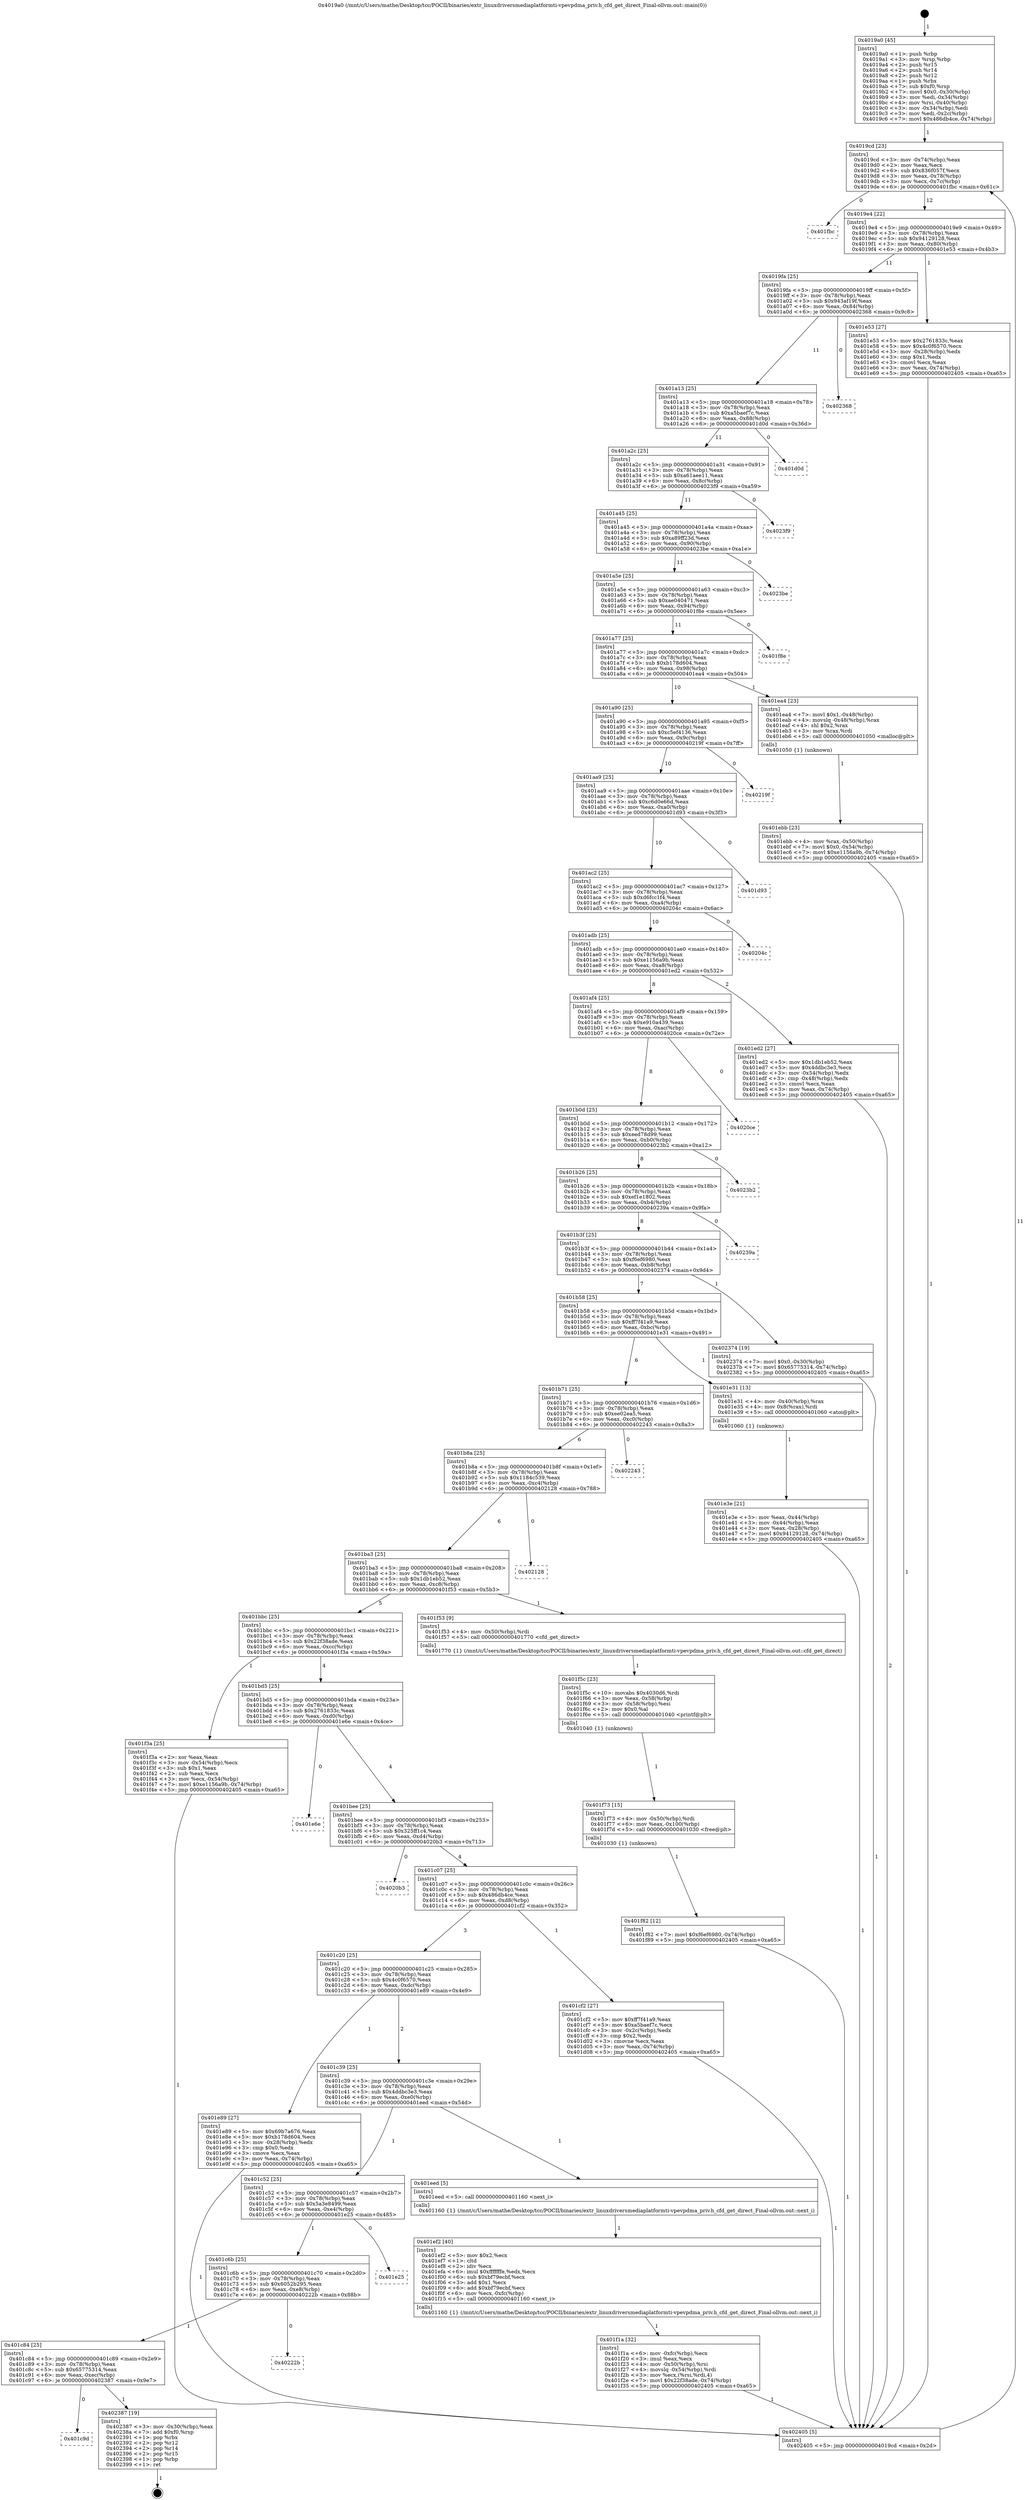 digraph "0x4019a0" {
  label = "0x4019a0 (/mnt/c/Users/mathe/Desktop/tcc/POCII/binaries/extr_linuxdriversmediaplatformti-vpevpdma_priv.h_cfd_get_direct_Final-ollvm.out::main(0))"
  labelloc = "t"
  node[shape=record]

  Entry [label="",width=0.3,height=0.3,shape=circle,fillcolor=black,style=filled]
  "0x4019cd" [label="{
     0x4019cd [23]\l
     | [instrs]\l
     &nbsp;&nbsp;0x4019cd \<+3\>: mov -0x74(%rbp),%eax\l
     &nbsp;&nbsp;0x4019d0 \<+2\>: mov %eax,%ecx\l
     &nbsp;&nbsp;0x4019d2 \<+6\>: sub $0x836f057f,%ecx\l
     &nbsp;&nbsp;0x4019d8 \<+3\>: mov %eax,-0x78(%rbp)\l
     &nbsp;&nbsp;0x4019db \<+3\>: mov %ecx,-0x7c(%rbp)\l
     &nbsp;&nbsp;0x4019de \<+6\>: je 0000000000401fbc \<main+0x61c\>\l
  }"]
  "0x401fbc" [label="{
     0x401fbc\l
  }", style=dashed]
  "0x4019e4" [label="{
     0x4019e4 [22]\l
     | [instrs]\l
     &nbsp;&nbsp;0x4019e4 \<+5\>: jmp 00000000004019e9 \<main+0x49\>\l
     &nbsp;&nbsp;0x4019e9 \<+3\>: mov -0x78(%rbp),%eax\l
     &nbsp;&nbsp;0x4019ec \<+5\>: sub $0x94129128,%eax\l
     &nbsp;&nbsp;0x4019f1 \<+3\>: mov %eax,-0x80(%rbp)\l
     &nbsp;&nbsp;0x4019f4 \<+6\>: je 0000000000401e53 \<main+0x4b3\>\l
  }"]
  Exit [label="",width=0.3,height=0.3,shape=circle,fillcolor=black,style=filled,peripheries=2]
  "0x401e53" [label="{
     0x401e53 [27]\l
     | [instrs]\l
     &nbsp;&nbsp;0x401e53 \<+5\>: mov $0x2761833c,%eax\l
     &nbsp;&nbsp;0x401e58 \<+5\>: mov $0x4c0f6570,%ecx\l
     &nbsp;&nbsp;0x401e5d \<+3\>: mov -0x28(%rbp),%edx\l
     &nbsp;&nbsp;0x401e60 \<+3\>: cmp $0x1,%edx\l
     &nbsp;&nbsp;0x401e63 \<+3\>: cmovl %ecx,%eax\l
     &nbsp;&nbsp;0x401e66 \<+3\>: mov %eax,-0x74(%rbp)\l
     &nbsp;&nbsp;0x401e69 \<+5\>: jmp 0000000000402405 \<main+0xa65\>\l
  }"]
  "0x4019fa" [label="{
     0x4019fa [25]\l
     | [instrs]\l
     &nbsp;&nbsp;0x4019fa \<+5\>: jmp 00000000004019ff \<main+0x5f\>\l
     &nbsp;&nbsp;0x4019ff \<+3\>: mov -0x78(%rbp),%eax\l
     &nbsp;&nbsp;0x401a02 \<+5\>: sub $0x943af19f,%eax\l
     &nbsp;&nbsp;0x401a07 \<+6\>: mov %eax,-0x84(%rbp)\l
     &nbsp;&nbsp;0x401a0d \<+6\>: je 0000000000402368 \<main+0x9c8\>\l
  }"]
  "0x401c9d" [label="{
     0x401c9d\l
  }", style=dashed]
  "0x402368" [label="{
     0x402368\l
  }", style=dashed]
  "0x401a13" [label="{
     0x401a13 [25]\l
     | [instrs]\l
     &nbsp;&nbsp;0x401a13 \<+5\>: jmp 0000000000401a18 \<main+0x78\>\l
     &nbsp;&nbsp;0x401a18 \<+3\>: mov -0x78(%rbp),%eax\l
     &nbsp;&nbsp;0x401a1b \<+5\>: sub $0xa5baef7c,%eax\l
     &nbsp;&nbsp;0x401a20 \<+6\>: mov %eax,-0x88(%rbp)\l
     &nbsp;&nbsp;0x401a26 \<+6\>: je 0000000000401d0d \<main+0x36d\>\l
  }"]
  "0x402387" [label="{
     0x402387 [19]\l
     | [instrs]\l
     &nbsp;&nbsp;0x402387 \<+3\>: mov -0x30(%rbp),%eax\l
     &nbsp;&nbsp;0x40238a \<+7\>: add $0xf0,%rsp\l
     &nbsp;&nbsp;0x402391 \<+1\>: pop %rbx\l
     &nbsp;&nbsp;0x402392 \<+2\>: pop %r12\l
     &nbsp;&nbsp;0x402394 \<+2\>: pop %r14\l
     &nbsp;&nbsp;0x402396 \<+2\>: pop %r15\l
     &nbsp;&nbsp;0x402398 \<+1\>: pop %rbp\l
     &nbsp;&nbsp;0x402399 \<+1\>: ret\l
  }"]
  "0x401d0d" [label="{
     0x401d0d\l
  }", style=dashed]
  "0x401a2c" [label="{
     0x401a2c [25]\l
     | [instrs]\l
     &nbsp;&nbsp;0x401a2c \<+5\>: jmp 0000000000401a31 \<main+0x91\>\l
     &nbsp;&nbsp;0x401a31 \<+3\>: mov -0x78(%rbp),%eax\l
     &nbsp;&nbsp;0x401a34 \<+5\>: sub $0xa61aee11,%eax\l
     &nbsp;&nbsp;0x401a39 \<+6\>: mov %eax,-0x8c(%rbp)\l
     &nbsp;&nbsp;0x401a3f \<+6\>: je 00000000004023f9 \<main+0xa59\>\l
  }"]
  "0x401c84" [label="{
     0x401c84 [25]\l
     | [instrs]\l
     &nbsp;&nbsp;0x401c84 \<+5\>: jmp 0000000000401c89 \<main+0x2e9\>\l
     &nbsp;&nbsp;0x401c89 \<+3\>: mov -0x78(%rbp),%eax\l
     &nbsp;&nbsp;0x401c8c \<+5\>: sub $0x65775314,%eax\l
     &nbsp;&nbsp;0x401c91 \<+6\>: mov %eax,-0xec(%rbp)\l
     &nbsp;&nbsp;0x401c97 \<+6\>: je 0000000000402387 \<main+0x9e7\>\l
  }"]
  "0x4023f9" [label="{
     0x4023f9\l
  }", style=dashed]
  "0x401a45" [label="{
     0x401a45 [25]\l
     | [instrs]\l
     &nbsp;&nbsp;0x401a45 \<+5\>: jmp 0000000000401a4a \<main+0xaa\>\l
     &nbsp;&nbsp;0x401a4a \<+3\>: mov -0x78(%rbp),%eax\l
     &nbsp;&nbsp;0x401a4d \<+5\>: sub $0xa89ff23d,%eax\l
     &nbsp;&nbsp;0x401a52 \<+6\>: mov %eax,-0x90(%rbp)\l
     &nbsp;&nbsp;0x401a58 \<+6\>: je 00000000004023be \<main+0xa1e\>\l
  }"]
  "0x40222b" [label="{
     0x40222b\l
  }", style=dashed]
  "0x4023be" [label="{
     0x4023be\l
  }", style=dashed]
  "0x401a5e" [label="{
     0x401a5e [25]\l
     | [instrs]\l
     &nbsp;&nbsp;0x401a5e \<+5\>: jmp 0000000000401a63 \<main+0xc3\>\l
     &nbsp;&nbsp;0x401a63 \<+3\>: mov -0x78(%rbp),%eax\l
     &nbsp;&nbsp;0x401a66 \<+5\>: sub $0xae040471,%eax\l
     &nbsp;&nbsp;0x401a6b \<+6\>: mov %eax,-0x94(%rbp)\l
     &nbsp;&nbsp;0x401a71 \<+6\>: je 0000000000401f8e \<main+0x5ee\>\l
  }"]
  "0x401c6b" [label="{
     0x401c6b [25]\l
     | [instrs]\l
     &nbsp;&nbsp;0x401c6b \<+5\>: jmp 0000000000401c70 \<main+0x2d0\>\l
     &nbsp;&nbsp;0x401c70 \<+3\>: mov -0x78(%rbp),%eax\l
     &nbsp;&nbsp;0x401c73 \<+5\>: sub $0x6052b295,%eax\l
     &nbsp;&nbsp;0x401c78 \<+6\>: mov %eax,-0xe8(%rbp)\l
     &nbsp;&nbsp;0x401c7e \<+6\>: je 000000000040222b \<main+0x88b\>\l
  }"]
  "0x401f8e" [label="{
     0x401f8e\l
  }", style=dashed]
  "0x401a77" [label="{
     0x401a77 [25]\l
     | [instrs]\l
     &nbsp;&nbsp;0x401a77 \<+5\>: jmp 0000000000401a7c \<main+0xdc\>\l
     &nbsp;&nbsp;0x401a7c \<+3\>: mov -0x78(%rbp),%eax\l
     &nbsp;&nbsp;0x401a7f \<+5\>: sub $0xb178d604,%eax\l
     &nbsp;&nbsp;0x401a84 \<+6\>: mov %eax,-0x98(%rbp)\l
     &nbsp;&nbsp;0x401a8a \<+6\>: je 0000000000401ea4 \<main+0x504\>\l
  }"]
  "0x401e25" [label="{
     0x401e25\l
  }", style=dashed]
  "0x401ea4" [label="{
     0x401ea4 [23]\l
     | [instrs]\l
     &nbsp;&nbsp;0x401ea4 \<+7\>: movl $0x1,-0x48(%rbp)\l
     &nbsp;&nbsp;0x401eab \<+4\>: movslq -0x48(%rbp),%rax\l
     &nbsp;&nbsp;0x401eaf \<+4\>: shl $0x2,%rax\l
     &nbsp;&nbsp;0x401eb3 \<+3\>: mov %rax,%rdi\l
     &nbsp;&nbsp;0x401eb6 \<+5\>: call 0000000000401050 \<malloc@plt\>\l
     | [calls]\l
     &nbsp;&nbsp;0x401050 \{1\} (unknown)\l
  }"]
  "0x401a90" [label="{
     0x401a90 [25]\l
     | [instrs]\l
     &nbsp;&nbsp;0x401a90 \<+5\>: jmp 0000000000401a95 \<main+0xf5\>\l
     &nbsp;&nbsp;0x401a95 \<+3\>: mov -0x78(%rbp),%eax\l
     &nbsp;&nbsp;0x401a98 \<+5\>: sub $0xc5ef4136,%eax\l
     &nbsp;&nbsp;0x401a9d \<+6\>: mov %eax,-0x9c(%rbp)\l
     &nbsp;&nbsp;0x401aa3 \<+6\>: je 000000000040219f \<main+0x7ff\>\l
  }"]
  "0x401f82" [label="{
     0x401f82 [12]\l
     | [instrs]\l
     &nbsp;&nbsp;0x401f82 \<+7\>: movl $0xf6ef6980,-0x74(%rbp)\l
     &nbsp;&nbsp;0x401f89 \<+5\>: jmp 0000000000402405 \<main+0xa65\>\l
  }"]
  "0x40219f" [label="{
     0x40219f\l
  }", style=dashed]
  "0x401aa9" [label="{
     0x401aa9 [25]\l
     | [instrs]\l
     &nbsp;&nbsp;0x401aa9 \<+5\>: jmp 0000000000401aae \<main+0x10e\>\l
     &nbsp;&nbsp;0x401aae \<+3\>: mov -0x78(%rbp),%eax\l
     &nbsp;&nbsp;0x401ab1 \<+5\>: sub $0xc6d0e66d,%eax\l
     &nbsp;&nbsp;0x401ab6 \<+6\>: mov %eax,-0xa0(%rbp)\l
     &nbsp;&nbsp;0x401abc \<+6\>: je 0000000000401d93 \<main+0x3f3\>\l
  }"]
  "0x401f73" [label="{
     0x401f73 [15]\l
     | [instrs]\l
     &nbsp;&nbsp;0x401f73 \<+4\>: mov -0x50(%rbp),%rdi\l
     &nbsp;&nbsp;0x401f77 \<+6\>: mov %eax,-0x100(%rbp)\l
     &nbsp;&nbsp;0x401f7d \<+5\>: call 0000000000401030 \<free@plt\>\l
     | [calls]\l
     &nbsp;&nbsp;0x401030 \{1\} (unknown)\l
  }"]
  "0x401d93" [label="{
     0x401d93\l
  }", style=dashed]
  "0x401ac2" [label="{
     0x401ac2 [25]\l
     | [instrs]\l
     &nbsp;&nbsp;0x401ac2 \<+5\>: jmp 0000000000401ac7 \<main+0x127\>\l
     &nbsp;&nbsp;0x401ac7 \<+3\>: mov -0x78(%rbp),%eax\l
     &nbsp;&nbsp;0x401aca \<+5\>: sub $0xd6fcc1f4,%eax\l
     &nbsp;&nbsp;0x401acf \<+6\>: mov %eax,-0xa4(%rbp)\l
     &nbsp;&nbsp;0x401ad5 \<+6\>: je 000000000040204c \<main+0x6ac\>\l
  }"]
  "0x401f5c" [label="{
     0x401f5c [23]\l
     | [instrs]\l
     &nbsp;&nbsp;0x401f5c \<+10\>: movabs $0x4030d6,%rdi\l
     &nbsp;&nbsp;0x401f66 \<+3\>: mov %eax,-0x58(%rbp)\l
     &nbsp;&nbsp;0x401f69 \<+3\>: mov -0x58(%rbp),%esi\l
     &nbsp;&nbsp;0x401f6c \<+2\>: mov $0x0,%al\l
     &nbsp;&nbsp;0x401f6e \<+5\>: call 0000000000401040 \<printf@plt\>\l
     | [calls]\l
     &nbsp;&nbsp;0x401040 \{1\} (unknown)\l
  }"]
  "0x40204c" [label="{
     0x40204c\l
  }", style=dashed]
  "0x401adb" [label="{
     0x401adb [25]\l
     | [instrs]\l
     &nbsp;&nbsp;0x401adb \<+5\>: jmp 0000000000401ae0 \<main+0x140\>\l
     &nbsp;&nbsp;0x401ae0 \<+3\>: mov -0x78(%rbp),%eax\l
     &nbsp;&nbsp;0x401ae3 \<+5\>: sub $0xe1156a9b,%eax\l
     &nbsp;&nbsp;0x401ae8 \<+6\>: mov %eax,-0xa8(%rbp)\l
     &nbsp;&nbsp;0x401aee \<+6\>: je 0000000000401ed2 \<main+0x532\>\l
  }"]
  "0x401f1a" [label="{
     0x401f1a [32]\l
     | [instrs]\l
     &nbsp;&nbsp;0x401f1a \<+6\>: mov -0xfc(%rbp),%ecx\l
     &nbsp;&nbsp;0x401f20 \<+3\>: imul %eax,%ecx\l
     &nbsp;&nbsp;0x401f23 \<+4\>: mov -0x50(%rbp),%rsi\l
     &nbsp;&nbsp;0x401f27 \<+4\>: movslq -0x54(%rbp),%rdi\l
     &nbsp;&nbsp;0x401f2b \<+3\>: mov %ecx,(%rsi,%rdi,4)\l
     &nbsp;&nbsp;0x401f2e \<+7\>: movl $0x22f38ade,-0x74(%rbp)\l
     &nbsp;&nbsp;0x401f35 \<+5\>: jmp 0000000000402405 \<main+0xa65\>\l
  }"]
  "0x401ed2" [label="{
     0x401ed2 [27]\l
     | [instrs]\l
     &nbsp;&nbsp;0x401ed2 \<+5\>: mov $0x1db1eb52,%eax\l
     &nbsp;&nbsp;0x401ed7 \<+5\>: mov $0x4ddbc3e3,%ecx\l
     &nbsp;&nbsp;0x401edc \<+3\>: mov -0x54(%rbp),%edx\l
     &nbsp;&nbsp;0x401edf \<+3\>: cmp -0x48(%rbp),%edx\l
     &nbsp;&nbsp;0x401ee2 \<+3\>: cmovl %ecx,%eax\l
     &nbsp;&nbsp;0x401ee5 \<+3\>: mov %eax,-0x74(%rbp)\l
     &nbsp;&nbsp;0x401ee8 \<+5\>: jmp 0000000000402405 \<main+0xa65\>\l
  }"]
  "0x401af4" [label="{
     0x401af4 [25]\l
     | [instrs]\l
     &nbsp;&nbsp;0x401af4 \<+5\>: jmp 0000000000401af9 \<main+0x159\>\l
     &nbsp;&nbsp;0x401af9 \<+3\>: mov -0x78(%rbp),%eax\l
     &nbsp;&nbsp;0x401afc \<+5\>: sub $0xe910a439,%eax\l
     &nbsp;&nbsp;0x401b01 \<+6\>: mov %eax,-0xac(%rbp)\l
     &nbsp;&nbsp;0x401b07 \<+6\>: je 00000000004020ce \<main+0x72e\>\l
  }"]
  "0x401ef2" [label="{
     0x401ef2 [40]\l
     | [instrs]\l
     &nbsp;&nbsp;0x401ef2 \<+5\>: mov $0x2,%ecx\l
     &nbsp;&nbsp;0x401ef7 \<+1\>: cltd\l
     &nbsp;&nbsp;0x401ef8 \<+2\>: idiv %ecx\l
     &nbsp;&nbsp;0x401efa \<+6\>: imul $0xfffffffe,%edx,%ecx\l
     &nbsp;&nbsp;0x401f00 \<+6\>: sub $0xbf79ecbf,%ecx\l
     &nbsp;&nbsp;0x401f06 \<+3\>: add $0x1,%ecx\l
     &nbsp;&nbsp;0x401f09 \<+6\>: add $0xbf79ecbf,%ecx\l
     &nbsp;&nbsp;0x401f0f \<+6\>: mov %ecx,-0xfc(%rbp)\l
     &nbsp;&nbsp;0x401f15 \<+5\>: call 0000000000401160 \<next_i\>\l
     | [calls]\l
     &nbsp;&nbsp;0x401160 \{1\} (/mnt/c/Users/mathe/Desktop/tcc/POCII/binaries/extr_linuxdriversmediaplatformti-vpevpdma_priv.h_cfd_get_direct_Final-ollvm.out::next_i)\l
  }"]
  "0x4020ce" [label="{
     0x4020ce\l
  }", style=dashed]
  "0x401b0d" [label="{
     0x401b0d [25]\l
     | [instrs]\l
     &nbsp;&nbsp;0x401b0d \<+5\>: jmp 0000000000401b12 \<main+0x172\>\l
     &nbsp;&nbsp;0x401b12 \<+3\>: mov -0x78(%rbp),%eax\l
     &nbsp;&nbsp;0x401b15 \<+5\>: sub $0xeed78d99,%eax\l
     &nbsp;&nbsp;0x401b1a \<+6\>: mov %eax,-0xb0(%rbp)\l
     &nbsp;&nbsp;0x401b20 \<+6\>: je 00000000004023b2 \<main+0xa12\>\l
  }"]
  "0x401c52" [label="{
     0x401c52 [25]\l
     | [instrs]\l
     &nbsp;&nbsp;0x401c52 \<+5\>: jmp 0000000000401c57 \<main+0x2b7\>\l
     &nbsp;&nbsp;0x401c57 \<+3\>: mov -0x78(%rbp),%eax\l
     &nbsp;&nbsp;0x401c5a \<+5\>: sub $0x5a3e8499,%eax\l
     &nbsp;&nbsp;0x401c5f \<+6\>: mov %eax,-0xe4(%rbp)\l
     &nbsp;&nbsp;0x401c65 \<+6\>: je 0000000000401e25 \<main+0x485\>\l
  }"]
  "0x4023b2" [label="{
     0x4023b2\l
  }", style=dashed]
  "0x401b26" [label="{
     0x401b26 [25]\l
     | [instrs]\l
     &nbsp;&nbsp;0x401b26 \<+5\>: jmp 0000000000401b2b \<main+0x18b\>\l
     &nbsp;&nbsp;0x401b2b \<+3\>: mov -0x78(%rbp),%eax\l
     &nbsp;&nbsp;0x401b2e \<+5\>: sub $0xef1e1802,%eax\l
     &nbsp;&nbsp;0x401b33 \<+6\>: mov %eax,-0xb4(%rbp)\l
     &nbsp;&nbsp;0x401b39 \<+6\>: je 000000000040239a \<main+0x9fa\>\l
  }"]
  "0x401eed" [label="{
     0x401eed [5]\l
     | [instrs]\l
     &nbsp;&nbsp;0x401eed \<+5\>: call 0000000000401160 \<next_i\>\l
     | [calls]\l
     &nbsp;&nbsp;0x401160 \{1\} (/mnt/c/Users/mathe/Desktop/tcc/POCII/binaries/extr_linuxdriversmediaplatformti-vpevpdma_priv.h_cfd_get_direct_Final-ollvm.out::next_i)\l
  }"]
  "0x40239a" [label="{
     0x40239a\l
  }", style=dashed]
  "0x401b3f" [label="{
     0x401b3f [25]\l
     | [instrs]\l
     &nbsp;&nbsp;0x401b3f \<+5\>: jmp 0000000000401b44 \<main+0x1a4\>\l
     &nbsp;&nbsp;0x401b44 \<+3\>: mov -0x78(%rbp),%eax\l
     &nbsp;&nbsp;0x401b47 \<+5\>: sub $0xf6ef6980,%eax\l
     &nbsp;&nbsp;0x401b4c \<+6\>: mov %eax,-0xb8(%rbp)\l
     &nbsp;&nbsp;0x401b52 \<+6\>: je 0000000000402374 \<main+0x9d4\>\l
  }"]
  "0x401ebb" [label="{
     0x401ebb [23]\l
     | [instrs]\l
     &nbsp;&nbsp;0x401ebb \<+4\>: mov %rax,-0x50(%rbp)\l
     &nbsp;&nbsp;0x401ebf \<+7\>: movl $0x0,-0x54(%rbp)\l
     &nbsp;&nbsp;0x401ec6 \<+7\>: movl $0xe1156a9b,-0x74(%rbp)\l
     &nbsp;&nbsp;0x401ecd \<+5\>: jmp 0000000000402405 \<main+0xa65\>\l
  }"]
  "0x402374" [label="{
     0x402374 [19]\l
     | [instrs]\l
     &nbsp;&nbsp;0x402374 \<+7\>: movl $0x0,-0x30(%rbp)\l
     &nbsp;&nbsp;0x40237b \<+7\>: movl $0x65775314,-0x74(%rbp)\l
     &nbsp;&nbsp;0x402382 \<+5\>: jmp 0000000000402405 \<main+0xa65\>\l
  }"]
  "0x401b58" [label="{
     0x401b58 [25]\l
     | [instrs]\l
     &nbsp;&nbsp;0x401b58 \<+5\>: jmp 0000000000401b5d \<main+0x1bd\>\l
     &nbsp;&nbsp;0x401b5d \<+3\>: mov -0x78(%rbp),%eax\l
     &nbsp;&nbsp;0x401b60 \<+5\>: sub $0xff7f41a9,%eax\l
     &nbsp;&nbsp;0x401b65 \<+6\>: mov %eax,-0xbc(%rbp)\l
     &nbsp;&nbsp;0x401b6b \<+6\>: je 0000000000401e31 \<main+0x491\>\l
  }"]
  "0x401c39" [label="{
     0x401c39 [25]\l
     | [instrs]\l
     &nbsp;&nbsp;0x401c39 \<+5\>: jmp 0000000000401c3e \<main+0x29e\>\l
     &nbsp;&nbsp;0x401c3e \<+3\>: mov -0x78(%rbp),%eax\l
     &nbsp;&nbsp;0x401c41 \<+5\>: sub $0x4ddbc3e3,%eax\l
     &nbsp;&nbsp;0x401c46 \<+6\>: mov %eax,-0xe0(%rbp)\l
     &nbsp;&nbsp;0x401c4c \<+6\>: je 0000000000401eed \<main+0x54d\>\l
  }"]
  "0x401e31" [label="{
     0x401e31 [13]\l
     | [instrs]\l
     &nbsp;&nbsp;0x401e31 \<+4\>: mov -0x40(%rbp),%rax\l
     &nbsp;&nbsp;0x401e35 \<+4\>: mov 0x8(%rax),%rdi\l
     &nbsp;&nbsp;0x401e39 \<+5\>: call 0000000000401060 \<atoi@plt\>\l
     | [calls]\l
     &nbsp;&nbsp;0x401060 \{1\} (unknown)\l
  }"]
  "0x401b71" [label="{
     0x401b71 [25]\l
     | [instrs]\l
     &nbsp;&nbsp;0x401b71 \<+5\>: jmp 0000000000401b76 \<main+0x1d6\>\l
     &nbsp;&nbsp;0x401b76 \<+3\>: mov -0x78(%rbp),%eax\l
     &nbsp;&nbsp;0x401b79 \<+5\>: sub $0xee02ea5,%eax\l
     &nbsp;&nbsp;0x401b7e \<+6\>: mov %eax,-0xc0(%rbp)\l
     &nbsp;&nbsp;0x401b84 \<+6\>: je 0000000000402243 \<main+0x8a3\>\l
  }"]
  "0x401e89" [label="{
     0x401e89 [27]\l
     | [instrs]\l
     &nbsp;&nbsp;0x401e89 \<+5\>: mov $0x69b7a676,%eax\l
     &nbsp;&nbsp;0x401e8e \<+5\>: mov $0xb178d604,%ecx\l
     &nbsp;&nbsp;0x401e93 \<+3\>: mov -0x28(%rbp),%edx\l
     &nbsp;&nbsp;0x401e96 \<+3\>: cmp $0x0,%edx\l
     &nbsp;&nbsp;0x401e99 \<+3\>: cmove %ecx,%eax\l
     &nbsp;&nbsp;0x401e9c \<+3\>: mov %eax,-0x74(%rbp)\l
     &nbsp;&nbsp;0x401e9f \<+5\>: jmp 0000000000402405 \<main+0xa65\>\l
  }"]
  "0x402243" [label="{
     0x402243\l
  }", style=dashed]
  "0x401b8a" [label="{
     0x401b8a [25]\l
     | [instrs]\l
     &nbsp;&nbsp;0x401b8a \<+5\>: jmp 0000000000401b8f \<main+0x1ef\>\l
     &nbsp;&nbsp;0x401b8f \<+3\>: mov -0x78(%rbp),%eax\l
     &nbsp;&nbsp;0x401b92 \<+5\>: sub $0x1184c539,%eax\l
     &nbsp;&nbsp;0x401b97 \<+6\>: mov %eax,-0xc4(%rbp)\l
     &nbsp;&nbsp;0x401b9d \<+6\>: je 0000000000402128 \<main+0x788\>\l
  }"]
  "0x401e3e" [label="{
     0x401e3e [21]\l
     | [instrs]\l
     &nbsp;&nbsp;0x401e3e \<+3\>: mov %eax,-0x44(%rbp)\l
     &nbsp;&nbsp;0x401e41 \<+3\>: mov -0x44(%rbp),%eax\l
     &nbsp;&nbsp;0x401e44 \<+3\>: mov %eax,-0x28(%rbp)\l
     &nbsp;&nbsp;0x401e47 \<+7\>: movl $0x94129128,-0x74(%rbp)\l
     &nbsp;&nbsp;0x401e4e \<+5\>: jmp 0000000000402405 \<main+0xa65\>\l
  }"]
  "0x402128" [label="{
     0x402128\l
  }", style=dashed]
  "0x401ba3" [label="{
     0x401ba3 [25]\l
     | [instrs]\l
     &nbsp;&nbsp;0x401ba3 \<+5\>: jmp 0000000000401ba8 \<main+0x208\>\l
     &nbsp;&nbsp;0x401ba8 \<+3\>: mov -0x78(%rbp),%eax\l
     &nbsp;&nbsp;0x401bab \<+5\>: sub $0x1db1eb52,%eax\l
     &nbsp;&nbsp;0x401bb0 \<+6\>: mov %eax,-0xc8(%rbp)\l
     &nbsp;&nbsp;0x401bb6 \<+6\>: je 0000000000401f53 \<main+0x5b3\>\l
  }"]
  "0x4019a0" [label="{
     0x4019a0 [45]\l
     | [instrs]\l
     &nbsp;&nbsp;0x4019a0 \<+1\>: push %rbp\l
     &nbsp;&nbsp;0x4019a1 \<+3\>: mov %rsp,%rbp\l
     &nbsp;&nbsp;0x4019a4 \<+2\>: push %r15\l
     &nbsp;&nbsp;0x4019a6 \<+2\>: push %r14\l
     &nbsp;&nbsp;0x4019a8 \<+2\>: push %r12\l
     &nbsp;&nbsp;0x4019aa \<+1\>: push %rbx\l
     &nbsp;&nbsp;0x4019ab \<+7\>: sub $0xf0,%rsp\l
     &nbsp;&nbsp;0x4019b2 \<+7\>: movl $0x0,-0x30(%rbp)\l
     &nbsp;&nbsp;0x4019b9 \<+3\>: mov %edi,-0x34(%rbp)\l
     &nbsp;&nbsp;0x4019bc \<+4\>: mov %rsi,-0x40(%rbp)\l
     &nbsp;&nbsp;0x4019c0 \<+3\>: mov -0x34(%rbp),%edi\l
     &nbsp;&nbsp;0x4019c3 \<+3\>: mov %edi,-0x2c(%rbp)\l
     &nbsp;&nbsp;0x4019c6 \<+7\>: movl $0x486db4ce,-0x74(%rbp)\l
  }"]
  "0x401f53" [label="{
     0x401f53 [9]\l
     | [instrs]\l
     &nbsp;&nbsp;0x401f53 \<+4\>: mov -0x50(%rbp),%rdi\l
     &nbsp;&nbsp;0x401f57 \<+5\>: call 0000000000401770 \<cfd_get_direct\>\l
     | [calls]\l
     &nbsp;&nbsp;0x401770 \{1\} (/mnt/c/Users/mathe/Desktop/tcc/POCII/binaries/extr_linuxdriversmediaplatformti-vpevpdma_priv.h_cfd_get_direct_Final-ollvm.out::cfd_get_direct)\l
  }"]
  "0x401bbc" [label="{
     0x401bbc [25]\l
     | [instrs]\l
     &nbsp;&nbsp;0x401bbc \<+5\>: jmp 0000000000401bc1 \<main+0x221\>\l
     &nbsp;&nbsp;0x401bc1 \<+3\>: mov -0x78(%rbp),%eax\l
     &nbsp;&nbsp;0x401bc4 \<+5\>: sub $0x22f38ade,%eax\l
     &nbsp;&nbsp;0x401bc9 \<+6\>: mov %eax,-0xcc(%rbp)\l
     &nbsp;&nbsp;0x401bcf \<+6\>: je 0000000000401f3a \<main+0x59a\>\l
  }"]
  "0x402405" [label="{
     0x402405 [5]\l
     | [instrs]\l
     &nbsp;&nbsp;0x402405 \<+5\>: jmp 00000000004019cd \<main+0x2d\>\l
  }"]
  "0x401f3a" [label="{
     0x401f3a [25]\l
     | [instrs]\l
     &nbsp;&nbsp;0x401f3a \<+2\>: xor %eax,%eax\l
     &nbsp;&nbsp;0x401f3c \<+3\>: mov -0x54(%rbp),%ecx\l
     &nbsp;&nbsp;0x401f3f \<+3\>: sub $0x1,%eax\l
     &nbsp;&nbsp;0x401f42 \<+2\>: sub %eax,%ecx\l
     &nbsp;&nbsp;0x401f44 \<+3\>: mov %ecx,-0x54(%rbp)\l
     &nbsp;&nbsp;0x401f47 \<+7\>: movl $0xe1156a9b,-0x74(%rbp)\l
     &nbsp;&nbsp;0x401f4e \<+5\>: jmp 0000000000402405 \<main+0xa65\>\l
  }"]
  "0x401bd5" [label="{
     0x401bd5 [25]\l
     | [instrs]\l
     &nbsp;&nbsp;0x401bd5 \<+5\>: jmp 0000000000401bda \<main+0x23a\>\l
     &nbsp;&nbsp;0x401bda \<+3\>: mov -0x78(%rbp),%eax\l
     &nbsp;&nbsp;0x401bdd \<+5\>: sub $0x2761833c,%eax\l
     &nbsp;&nbsp;0x401be2 \<+6\>: mov %eax,-0xd0(%rbp)\l
     &nbsp;&nbsp;0x401be8 \<+6\>: je 0000000000401e6e \<main+0x4ce\>\l
  }"]
  "0x401c20" [label="{
     0x401c20 [25]\l
     | [instrs]\l
     &nbsp;&nbsp;0x401c20 \<+5\>: jmp 0000000000401c25 \<main+0x285\>\l
     &nbsp;&nbsp;0x401c25 \<+3\>: mov -0x78(%rbp),%eax\l
     &nbsp;&nbsp;0x401c28 \<+5\>: sub $0x4c0f6570,%eax\l
     &nbsp;&nbsp;0x401c2d \<+6\>: mov %eax,-0xdc(%rbp)\l
     &nbsp;&nbsp;0x401c33 \<+6\>: je 0000000000401e89 \<main+0x4e9\>\l
  }"]
  "0x401e6e" [label="{
     0x401e6e\l
  }", style=dashed]
  "0x401bee" [label="{
     0x401bee [25]\l
     | [instrs]\l
     &nbsp;&nbsp;0x401bee \<+5\>: jmp 0000000000401bf3 \<main+0x253\>\l
     &nbsp;&nbsp;0x401bf3 \<+3\>: mov -0x78(%rbp),%eax\l
     &nbsp;&nbsp;0x401bf6 \<+5\>: sub $0x325ff1c4,%eax\l
     &nbsp;&nbsp;0x401bfb \<+6\>: mov %eax,-0xd4(%rbp)\l
     &nbsp;&nbsp;0x401c01 \<+6\>: je 00000000004020b3 \<main+0x713\>\l
  }"]
  "0x401cf2" [label="{
     0x401cf2 [27]\l
     | [instrs]\l
     &nbsp;&nbsp;0x401cf2 \<+5\>: mov $0xff7f41a9,%eax\l
     &nbsp;&nbsp;0x401cf7 \<+5\>: mov $0xa5baef7c,%ecx\l
     &nbsp;&nbsp;0x401cfc \<+3\>: mov -0x2c(%rbp),%edx\l
     &nbsp;&nbsp;0x401cff \<+3\>: cmp $0x2,%edx\l
     &nbsp;&nbsp;0x401d02 \<+3\>: cmovne %ecx,%eax\l
     &nbsp;&nbsp;0x401d05 \<+3\>: mov %eax,-0x74(%rbp)\l
     &nbsp;&nbsp;0x401d08 \<+5\>: jmp 0000000000402405 \<main+0xa65\>\l
  }"]
  "0x4020b3" [label="{
     0x4020b3\l
  }", style=dashed]
  "0x401c07" [label="{
     0x401c07 [25]\l
     | [instrs]\l
     &nbsp;&nbsp;0x401c07 \<+5\>: jmp 0000000000401c0c \<main+0x26c\>\l
     &nbsp;&nbsp;0x401c0c \<+3\>: mov -0x78(%rbp),%eax\l
     &nbsp;&nbsp;0x401c0f \<+5\>: sub $0x486db4ce,%eax\l
     &nbsp;&nbsp;0x401c14 \<+6\>: mov %eax,-0xd8(%rbp)\l
     &nbsp;&nbsp;0x401c1a \<+6\>: je 0000000000401cf2 \<main+0x352\>\l
  }"]
  Entry -> "0x4019a0" [label=" 1"]
  "0x4019cd" -> "0x401fbc" [label=" 0"]
  "0x4019cd" -> "0x4019e4" [label=" 12"]
  "0x402387" -> Exit [label=" 1"]
  "0x4019e4" -> "0x401e53" [label=" 1"]
  "0x4019e4" -> "0x4019fa" [label=" 11"]
  "0x401c84" -> "0x401c9d" [label=" 0"]
  "0x4019fa" -> "0x402368" [label=" 0"]
  "0x4019fa" -> "0x401a13" [label=" 11"]
  "0x401c84" -> "0x402387" [label=" 1"]
  "0x401a13" -> "0x401d0d" [label=" 0"]
  "0x401a13" -> "0x401a2c" [label=" 11"]
  "0x401c6b" -> "0x401c84" [label=" 1"]
  "0x401a2c" -> "0x4023f9" [label=" 0"]
  "0x401a2c" -> "0x401a45" [label=" 11"]
  "0x401c6b" -> "0x40222b" [label=" 0"]
  "0x401a45" -> "0x4023be" [label=" 0"]
  "0x401a45" -> "0x401a5e" [label=" 11"]
  "0x401c52" -> "0x401c6b" [label=" 1"]
  "0x401a5e" -> "0x401f8e" [label=" 0"]
  "0x401a5e" -> "0x401a77" [label=" 11"]
  "0x401c52" -> "0x401e25" [label=" 0"]
  "0x401a77" -> "0x401ea4" [label=" 1"]
  "0x401a77" -> "0x401a90" [label=" 10"]
  "0x402374" -> "0x402405" [label=" 1"]
  "0x401a90" -> "0x40219f" [label=" 0"]
  "0x401a90" -> "0x401aa9" [label=" 10"]
  "0x401f82" -> "0x402405" [label=" 1"]
  "0x401aa9" -> "0x401d93" [label=" 0"]
  "0x401aa9" -> "0x401ac2" [label=" 10"]
  "0x401f73" -> "0x401f82" [label=" 1"]
  "0x401ac2" -> "0x40204c" [label=" 0"]
  "0x401ac2" -> "0x401adb" [label=" 10"]
  "0x401f5c" -> "0x401f73" [label=" 1"]
  "0x401adb" -> "0x401ed2" [label=" 2"]
  "0x401adb" -> "0x401af4" [label=" 8"]
  "0x401f53" -> "0x401f5c" [label=" 1"]
  "0x401af4" -> "0x4020ce" [label=" 0"]
  "0x401af4" -> "0x401b0d" [label=" 8"]
  "0x401f3a" -> "0x402405" [label=" 1"]
  "0x401b0d" -> "0x4023b2" [label=" 0"]
  "0x401b0d" -> "0x401b26" [label=" 8"]
  "0x401f1a" -> "0x402405" [label=" 1"]
  "0x401b26" -> "0x40239a" [label=" 0"]
  "0x401b26" -> "0x401b3f" [label=" 8"]
  "0x401ef2" -> "0x401f1a" [label=" 1"]
  "0x401b3f" -> "0x402374" [label=" 1"]
  "0x401b3f" -> "0x401b58" [label=" 7"]
  "0x401c39" -> "0x401c52" [label=" 1"]
  "0x401b58" -> "0x401e31" [label=" 1"]
  "0x401b58" -> "0x401b71" [label=" 6"]
  "0x401c39" -> "0x401eed" [label=" 1"]
  "0x401b71" -> "0x402243" [label=" 0"]
  "0x401b71" -> "0x401b8a" [label=" 6"]
  "0x401eed" -> "0x401ef2" [label=" 1"]
  "0x401b8a" -> "0x402128" [label=" 0"]
  "0x401b8a" -> "0x401ba3" [label=" 6"]
  "0x401ebb" -> "0x402405" [label=" 1"]
  "0x401ba3" -> "0x401f53" [label=" 1"]
  "0x401ba3" -> "0x401bbc" [label=" 5"]
  "0x401ea4" -> "0x401ebb" [label=" 1"]
  "0x401bbc" -> "0x401f3a" [label=" 1"]
  "0x401bbc" -> "0x401bd5" [label=" 4"]
  "0x401e89" -> "0x402405" [label=" 1"]
  "0x401bd5" -> "0x401e6e" [label=" 0"]
  "0x401bd5" -> "0x401bee" [label=" 4"]
  "0x401c20" -> "0x401c39" [label=" 2"]
  "0x401bee" -> "0x4020b3" [label=" 0"]
  "0x401bee" -> "0x401c07" [label=" 4"]
  "0x401c20" -> "0x401e89" [label=" 1"]
  "0x401c07" -> "0x401cf2" [label=" 1"]
  "0x401c07" -> "0x401c20" [label=" 3"]
  "0x401cf2" -> "0x402405" [label=" 1"]
  "0x4019a0" -> "0x4019cd" [label=" 1"]
  "0x402405" -> "0x4019cd" [label=" 11"]
  "0x401e31" -> "0x401e3e" [label=" 1"]
  "0x401e3e" -> "0x402405" [label=" 1"]
  "0x401e53" -> "0x402405" [label=" 1"]
  "0x401ed2" -> "0x402405" [label=" 2"]
}
